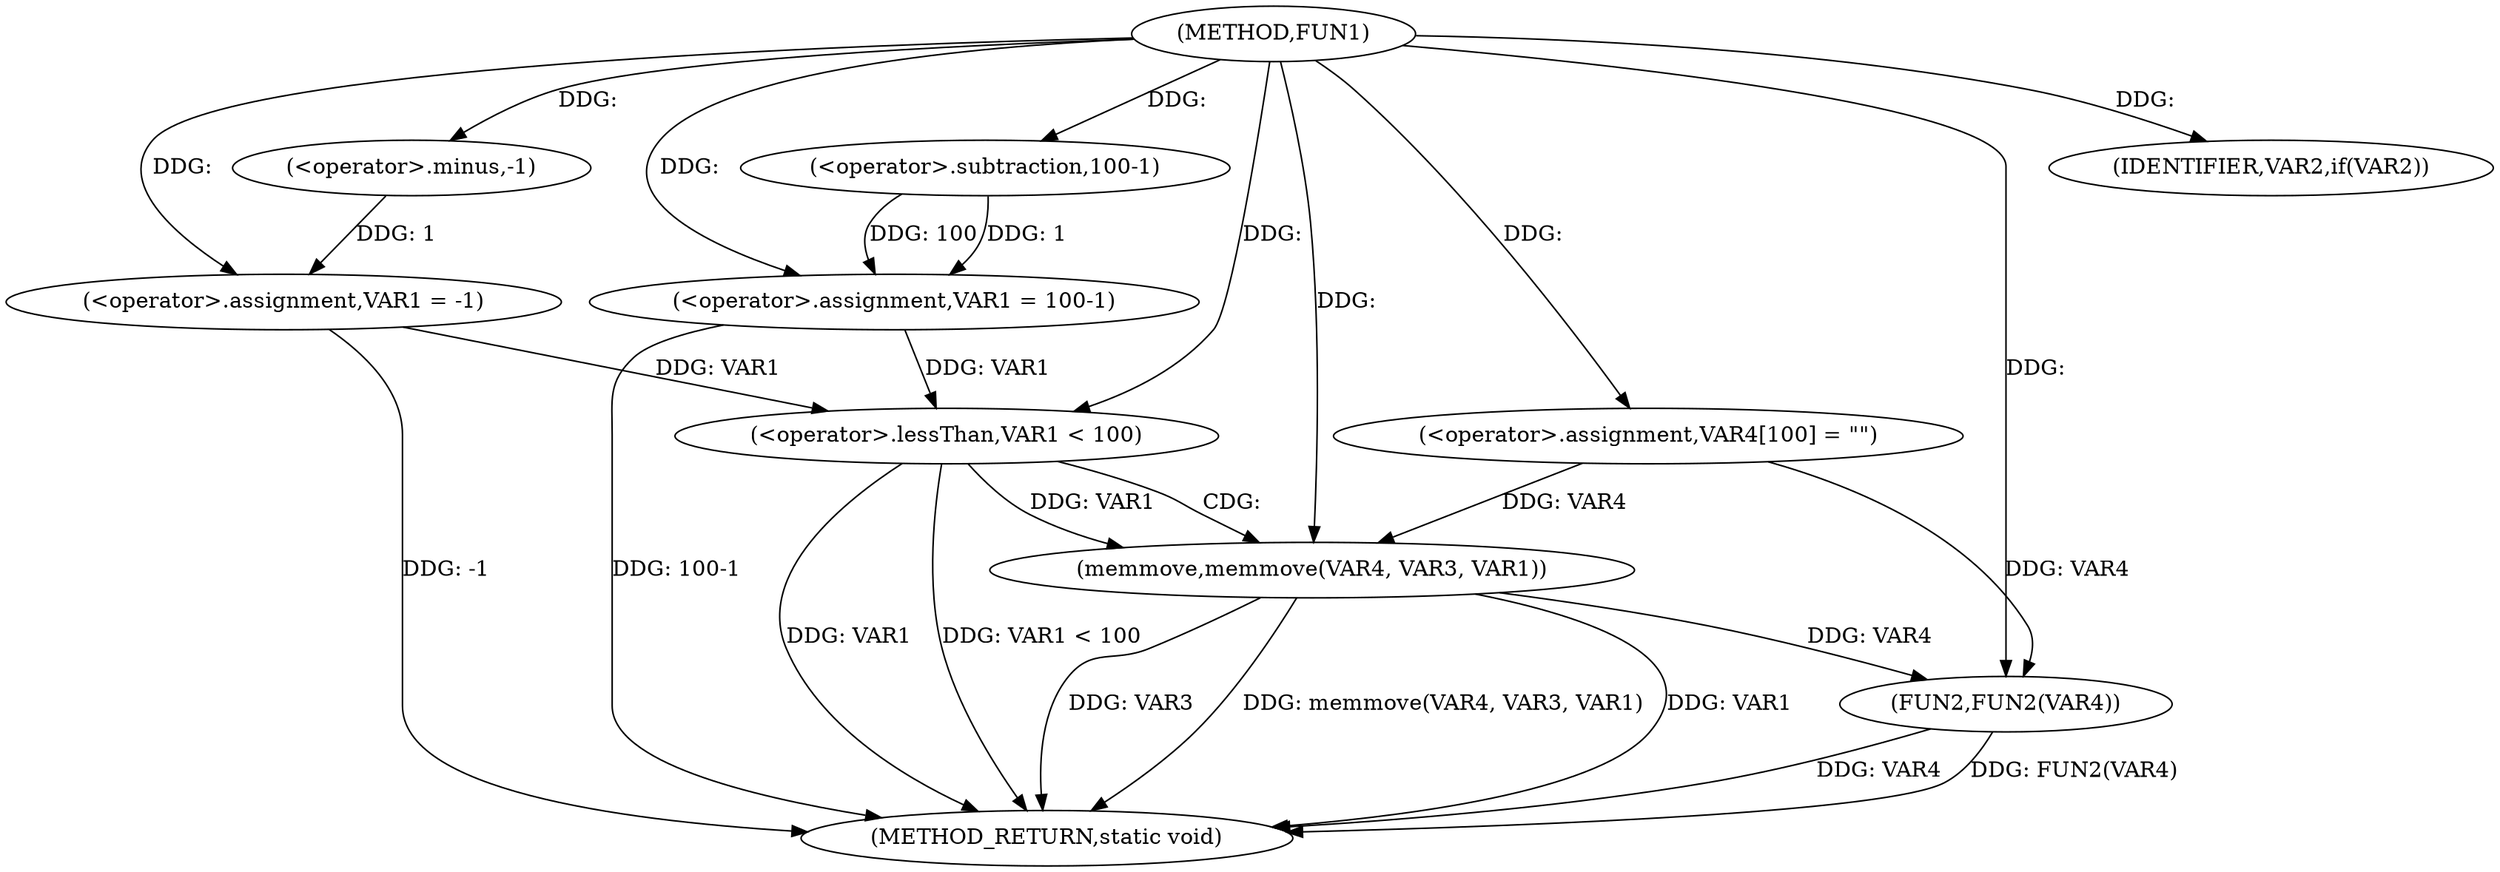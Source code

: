 digraph FUN1 {  
"1000100" [label = "(METHOD,FUN1)" ]
"1000132" [label = "(METHOD_RETURN,static void)" ]
"1000103" [label = "(<operator>.assignment,VAR1 = -1)" ]
"1000105" [label = "(<operator>.minus,-1)" ]
"1000108" [label = "(IDENTIFIER,VAR2,if(VAR2))" ]
"1000110" [label = "(<operator>.assignment,VAR1 = 100-1)" ]
"1000112" [label = "(<operator>.subtraction,100-1)" ]
"1000118" [label = "(<operator>.assignment,VAR4[100] = \"\")" ]
"1000122" [label = "(<operator>.lessThan,VAR1 < 100)" ]
"1000126" [label = "(memmove,memmove(VAR4, VAR3, VAR1))" ]
"1000130" [label = "(FUN2,FUN2(VAR4))" ]
  "1000103" -> "1000132"  [ label = "DDG: -1"] 
  "1000122" -> "1000132"  [ label = "DDG: VAR1"] 
  "1000110" -> "1000132"  [ label = "DDG: 100-1"] 
  "1000122" -> "1000132"  [ label = "DDG: VAR1 < 100"] 
  "1000126" -> "1000132"  [ label = "DDG: VAR3"] 
  "1000130" -> "1000132"  [ label = "DDG: VAR4"] 
  "1000130" -> "1000132"  [ label = "DDG: FUN2(VAR4)"] 
  "1000126" -> "1000132"  [ label = "DDG: memmove(VAR4, VAR3, VAR1)"] 
  "1000126" -> "1000132"  [ label = "DDG: VAR1"] 
  "1000105" -> "1000103"  [ label = "DDG: 1"] 
  "1000100" -> "1000103"  [ label = "DDG: "] 
  "1000100" -> "1000105"  [ label = "DDG: "] 
  "1000100" -> "1000108"  [ label = "DDG: "] 
  "1000112" -> "1000110"  [ label = "DDG: 100"] 
  "1000112" -> "1000110"  [ label = "DDG: 1"] 
  "1000100" -> "1000110"  [ label = "DDG: "] 
  "1000100" -> "1000112"  [ label = "DDG: "] 
  "1000100" -> "1000118"  [ label = "DDG: "] 
  "1000103" -> "1000122"  [ label = "DDG: VAR1"] 
  "1000110" -> "1000122"  [ label = "DDG: VAR1"] 
  "1000100" -> "1000122"  [ label = "DDG: "] 
  "1000118" -> "1000126"  [ label = "DDG: VAR4"] 
  "1000100" -> "1000126"  [ label = "DDG: "] 
  "1000122" -> "1000126"  [ label = "DDG: VAR1"] 
  "1000126" -> "1000130"  [ label = "DDG: VAR4"] 
  "1000118" -> "1000130"  [ label = "DDG: VAR4"] 
  "1000100" -> "1000130"  [ label = "DDG: "] 
  "1000122" -> "1000126"  [ label = "CDG: "] 
}
